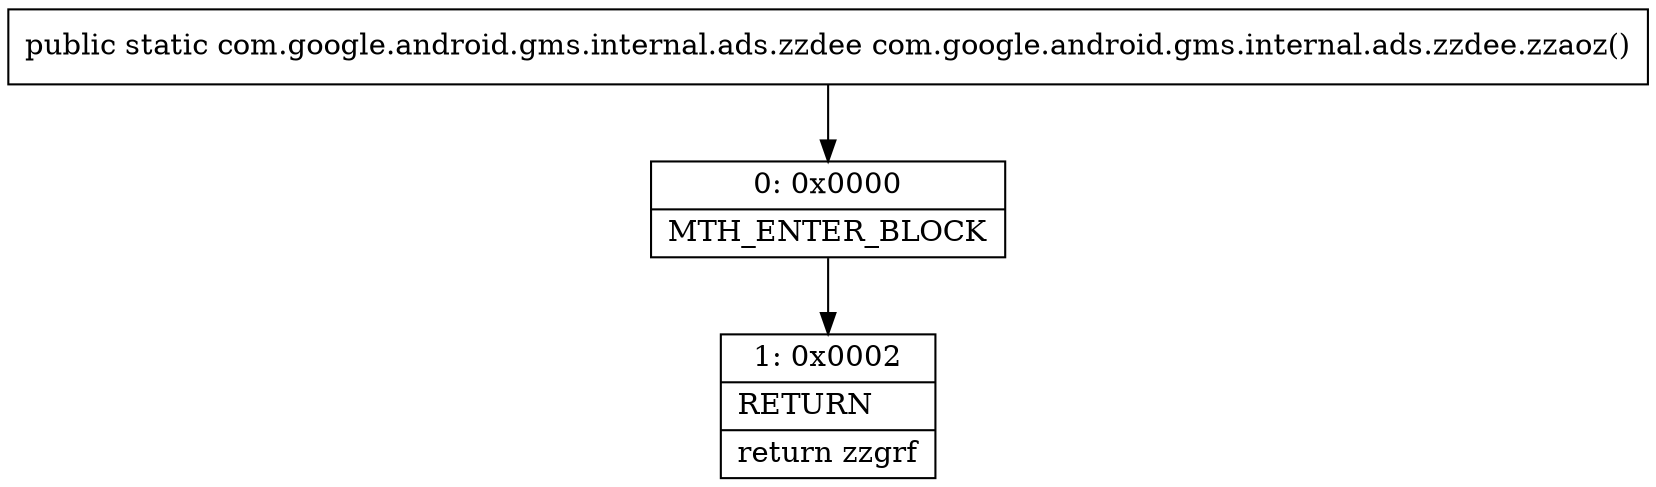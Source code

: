 digraph "CFG forcom.google.android.gms.internal.ads.zzdee.zzaoz()Lcom\/google\/android\/gms\/internal\/ads\/zzdee;" {
Node_0 [shape=record,label="{0\:\ 0x0000|MTH_ENTER_BLOCK\l}"];
Node_1 [shape=record,label="{1\:\ 0x0002|RETURN\l|return zzgrf\l}"];
MethodNode[shape=record,label="{public static com.google.android.gms.internal.ads.zzdee com.google.android.gms.internal.ads.zzdee.zzaoz() }"];
MethodNode -> Node_0;
Node_0 -> Node_1;
}

